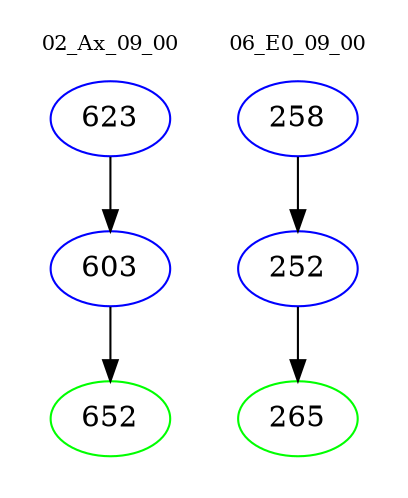 digraph{
subgraph cluster_0 {
color = white
label = "02_Ax_09_00";
fontsize=10;
T0_623 [label="623", color="blue"]
T0_623 -> T0_603 [color="black"]
T0_603 [label="603", color="blue"]
T0_603 -> T0_652 [color="black"]
T0_652 [label="652", color="green"]
}
subgraph cluster_1 {
color = white
label = "06_E0_09_00";
fontsize=10;
T1_258 [label="258", color="blue"]
T1_258 -> T1_252 [color="black"]
T1_252 [label="252", color="blue"]
T1_252 -> T1_265 [color="black"]
T1_265 [label="265", color="green"]
}
}
